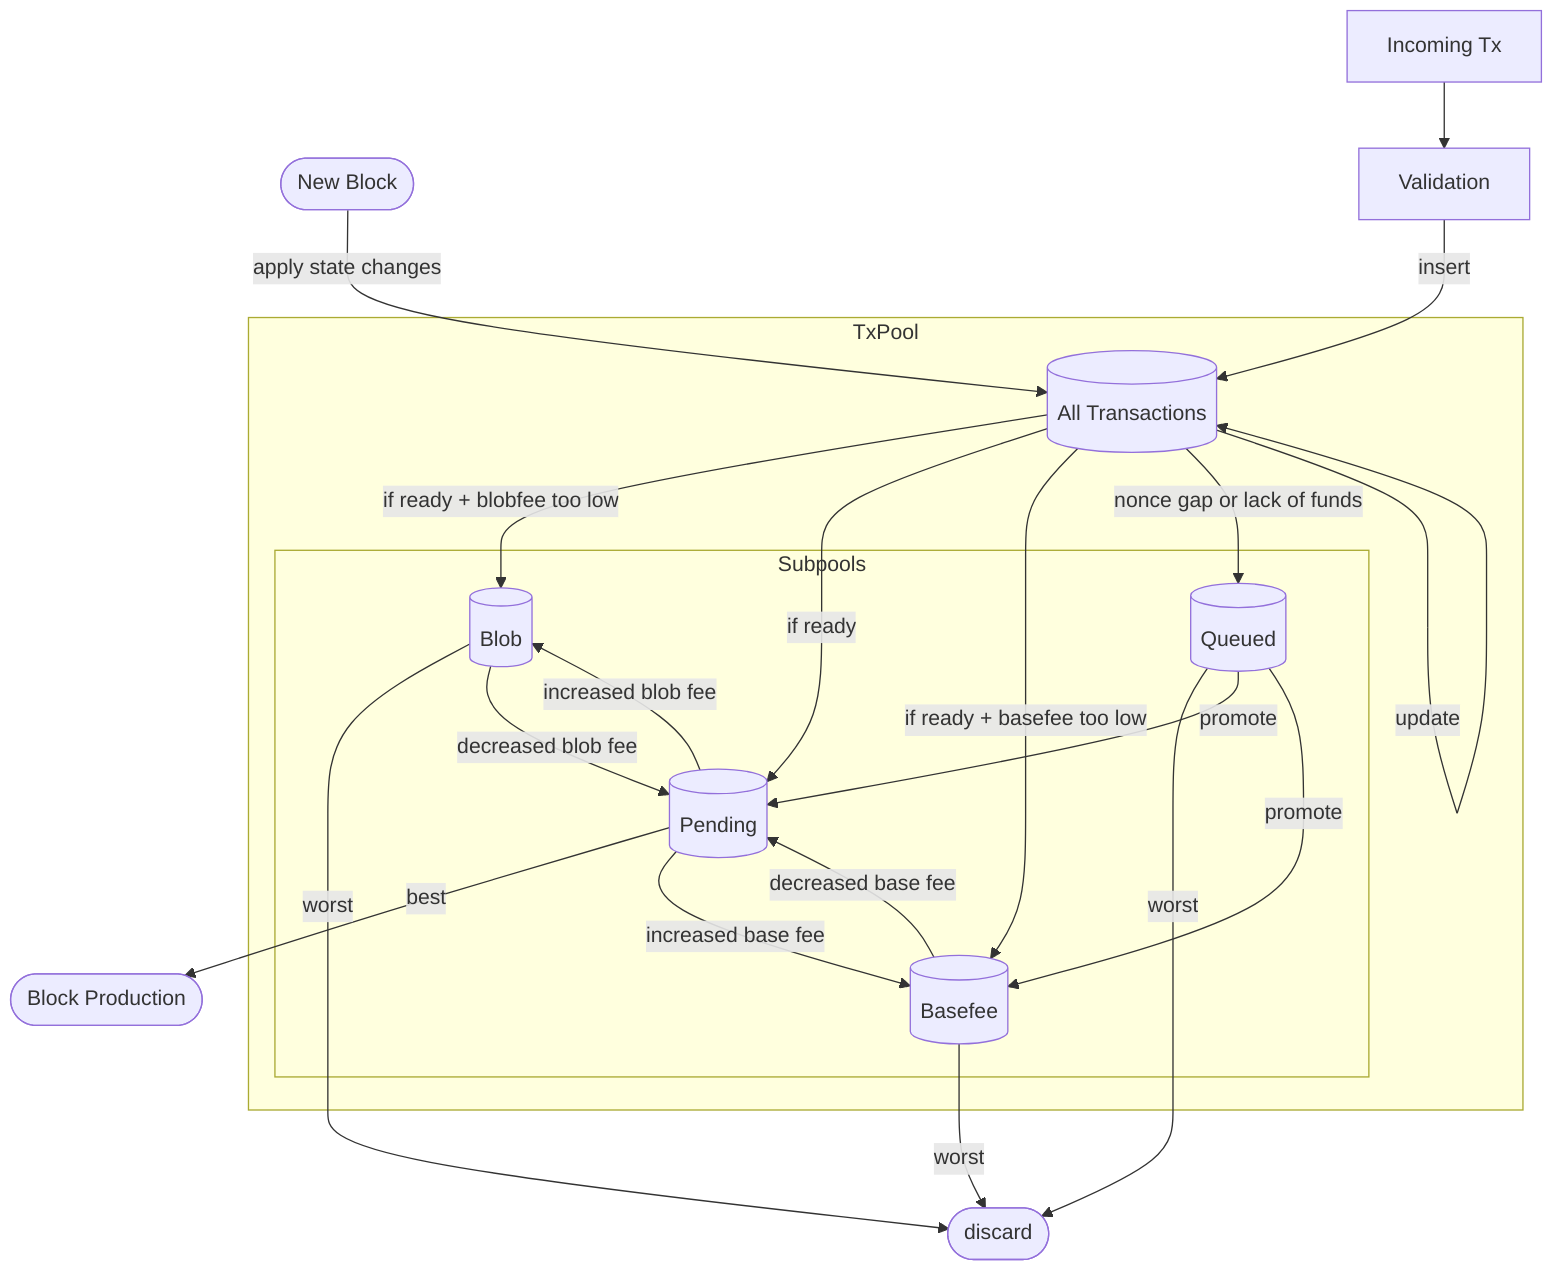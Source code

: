 graph TB
  subgraph TxPool
    direction TB
    pool[(All Transactions)]
    subgraph Subpools
        direction TB
        B3[(Queued)]
        B1[(Pending)]
        B2[(Basefee)]
        B4[(Blob)]
    end
  end
  discard([discard])
  production([Block Production])
  new([New Block])
  A[Incoming Tx] --> B[Validation] -->|insert| pool
  pool --> |if ready + blobfee too low| B4
  pool --> |if ready| B1
  pool --> |if ready + basefee too low| B2
  pool --> |nonce gap or lack of funds| B3
  pool --> |update| pool
  B1 --> |best| production
  B2 --> |worst| discard
  B3 --> |worst| discard
  B4 --> |worst| discard
  B1 --> |increased blob fee| B4
  B4 --> |decreased blob fee| B1
  B1 --> |increased base fee| B2
  B2 --> |decreased base fee| B1
  B3 --> |promote| B1
  B3 --> |promote| B2
  new --> |apply state changes| pool